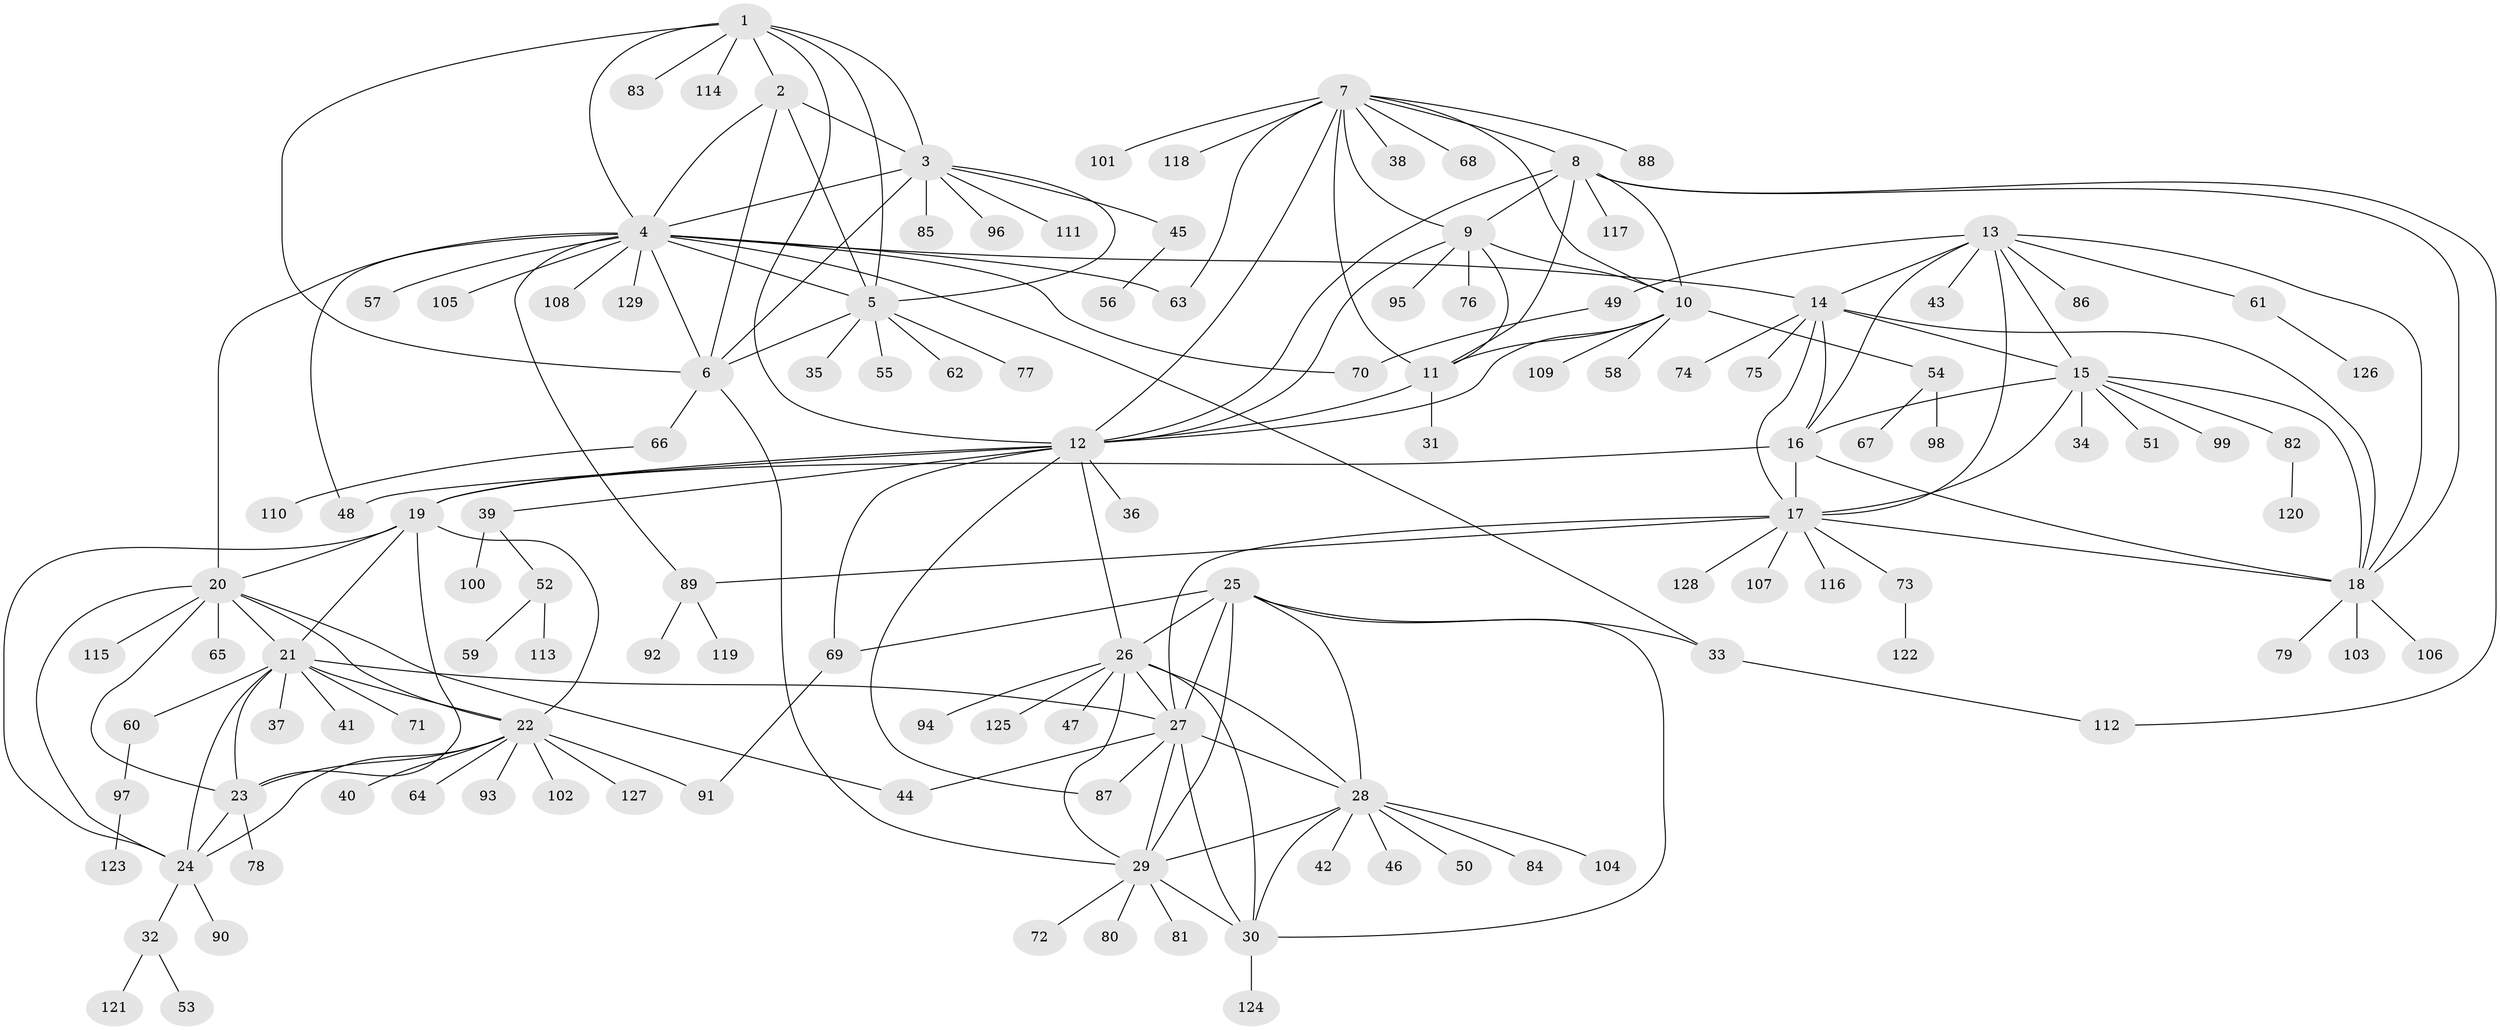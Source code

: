 // coarse degree distribution, {5: 0.03125, 11: 0.03125, 7: 0.03125, 21: 0.015625, 2: 0.0625, 12: 0.015625, 4: 0.03125, 14: 0.015625, 1: 0.71875, 3: 0.046875}
// Generated by graph-tools (version 1.1) at 2025/19/03/04/25 18:19:28]
// undirected, 129 vertices, 194 edges
graph export_dot {
graph [start="1"]
  node [color=gray90,style=filled];
  1;
  2;
  3;
  4;
  5;
  6;
  7;
  8;
  9;
  10;
  11;
  12;
  13;
  14;
  15;
  16;
  17;
  18;
  19;
  20;
  21;
  22;
  23;
  24;
  25;
  26;
  27;
  28;
  29;
  30;
  31;
  32;
  33;
  34;
  35;
  36;
  37;
  38;
  39;
  40;
  41;
  42;
  43;
  44;
  45;
  46;
  47;
  48;
  49;
  50;
  51;
  52;
  53;
  54;
  55;
  56;
  57;
  58;
  59;
  60;
  61;
  62;
  63;
  64;
  65;
  66;
  67;
  68;
  69;
  70;
  71;
  72;
  73;
  74;
  75;
  76;
  77;
  78;
  79;
  80;
  81;
  82;
  83;
  84;
  85;
  86;
  87;
  88;
  89;
  90;
  91;
  92;
  93;
  94;
  95;
  96;
  97;
  98;
  99;
  100;
  101;
  102;
  103;
  104;
  105;
  106;
  107;
  108;
  109;
  110;
  111;
  112;
  113;
  114;
  115;
  116;
  117;
  118;
  119;
  120;
  121;
  122;
  123;
  124;
  125;
  126;
  127;
  128;
  129;
  1 -- 2;
  1 -- 3;
  1 -- 4;
  1 -- 5;
  1 -- 6;
  1 -- 12;
  1 -- 83;
  1 -- 114;
  2 -- 3;
  2 -- 4;
  2 -- 5;
  2 -- 6;
  3 -- 4;
  3 -- 5;
  3 -- 6;
  3 -- 45;
  3 -- 85;
  3 -- 96;
  3 -- 111;
  4 -- 5;
  4 -- 6;
  4 -- 14;
  4 -- 20;
  4 -- 33;
  4 -- 48;
  4 -- 57;
  4 -- 63;
  4 -- 70;
  4 -- 89;
  4 -- 105;
  4 -- 108;
  4 -- 129;
  5 -- 6;
  5 -- 35;
  5 -- 55;
  5 -- 62;
  5 -- 77;
  6 -- 29;
  6 -- 66;
  7 -- 8;
  7 -- 9;
  7 -- 10;
  7 -- 11;
  7 -- 12;
  7 -- 38;
  7 -- 63;
  7 -- 68;
  7 -- 88;
  7 -- 101;
  7 -- 118;
  8 -- 9;
  8 -- 10;
  8 -- 11;
  8 -- 12;
  8 -- 18;
  8 -- 112;
  8 -- 117;
  9 -- 10;
  9 -- 11;
  9 -- 12;
  9 -- 76;
  9 -- 95;
  10 -- 11;
  10 -- 12;
  10 -- 54;
  10 -- 58;
  10 -- 109;
  11 -- 12;
  11 -- 31;
  12 -- 19;
  12 -- 26;
  12 -- 36;
  12 -- 39;
  12 -- 48;
  12 -- 69;
  12 -- 87;
  13 -- 14;
  13 -- 15;
  13 -- 16;
  13 -- 17;
  13 -- 18;
  13 -- 43;
  13 -- 49;
  13 -- 61;
  13 -- 86;
  14 -- 15;
  14 -- 16;
  14 -- 17;
  14 -- 18;
  14 -- 74;
  14 -- 75;
  15 -- 16;
  15 -- 17;
  15 -- 18;
  15 -- 34;
  15 -- 51;
  15 -- 82;
  15 -- 99;
  16 -- 17;
  16 -- 18;
  16 -- 19;
  17 -- 18;
  17 -- 27;
  17 -- 73;
  17 -- 89;
  17 -- 107;
  17 -- 116;
  17 -- 128;
  18 -- 79;
  18 -- 103;
  18 -- 106;
  19 -- 20;
  19 -- 21;
  19 -- 22;
  19 -- 23;
  19 -- 24;
  20 -- 21;
  20 -- 22;
  20 -- 23;
  20 -- 24;
  20 -- 44;
  20 -- 65;
  20 -- 115;
  21 -- 22;
  21 -- 23;
  21 -- 24;
  21 -- 27;
  21 -- 37;
  21 -- 41;
  21 -- 60;
  21 -- 71;
  22 -- 23;
  22 -- 24;
  22 -- 40;
  22 -- 64;
  22 -- 91;
  22 -- 93;
  22 -- 102;
  22 -- 127;
  23 -- 24;
  23 -- 78;
  24 -- 32;
  24 -- 90;
  25 -- 26;
  25 -- 27;
  25 -- 28;
  25 -- 29;
  25 -- 30;
  25 -- 33;
  25 -- 69;
  26 -- 27;
  26 -- 28;
  26 -- 29;
  26 -- 30;
  26 -- 47;
  26 -- 94;
  26 -- 125;
  27 -- 28;
  27 -- 29;
  27 -- 30;
  27 -- 44;
  27 -- 87;
  28 -- 29;
  28 -- 30;
  28 -- 42;
  28 -- 46;
  28 -- 50;
  28 -- 84;
  28 -- 104;
  29 -- 30;
  29 -- 72;
  29 -- 80;
  29 -- 81;
  30 -- 124;
  32 -- 53;
  32 -- 121;
  33 -- 112;
  39 -- 52;
  39 -- 100;
  45 -- 56;
  49 -- 70;
  52 -- 59;
  52 -- 113;
  54 -- 67;
  54 -- 98;
  60 -- 97;
  61 -- 126;
  66 -- 110;
  69 -- 91;
  73 -- 122;
  82 -- 120;
  89 -- 92;
  89 -- 119;
  97 -- 123;
}
